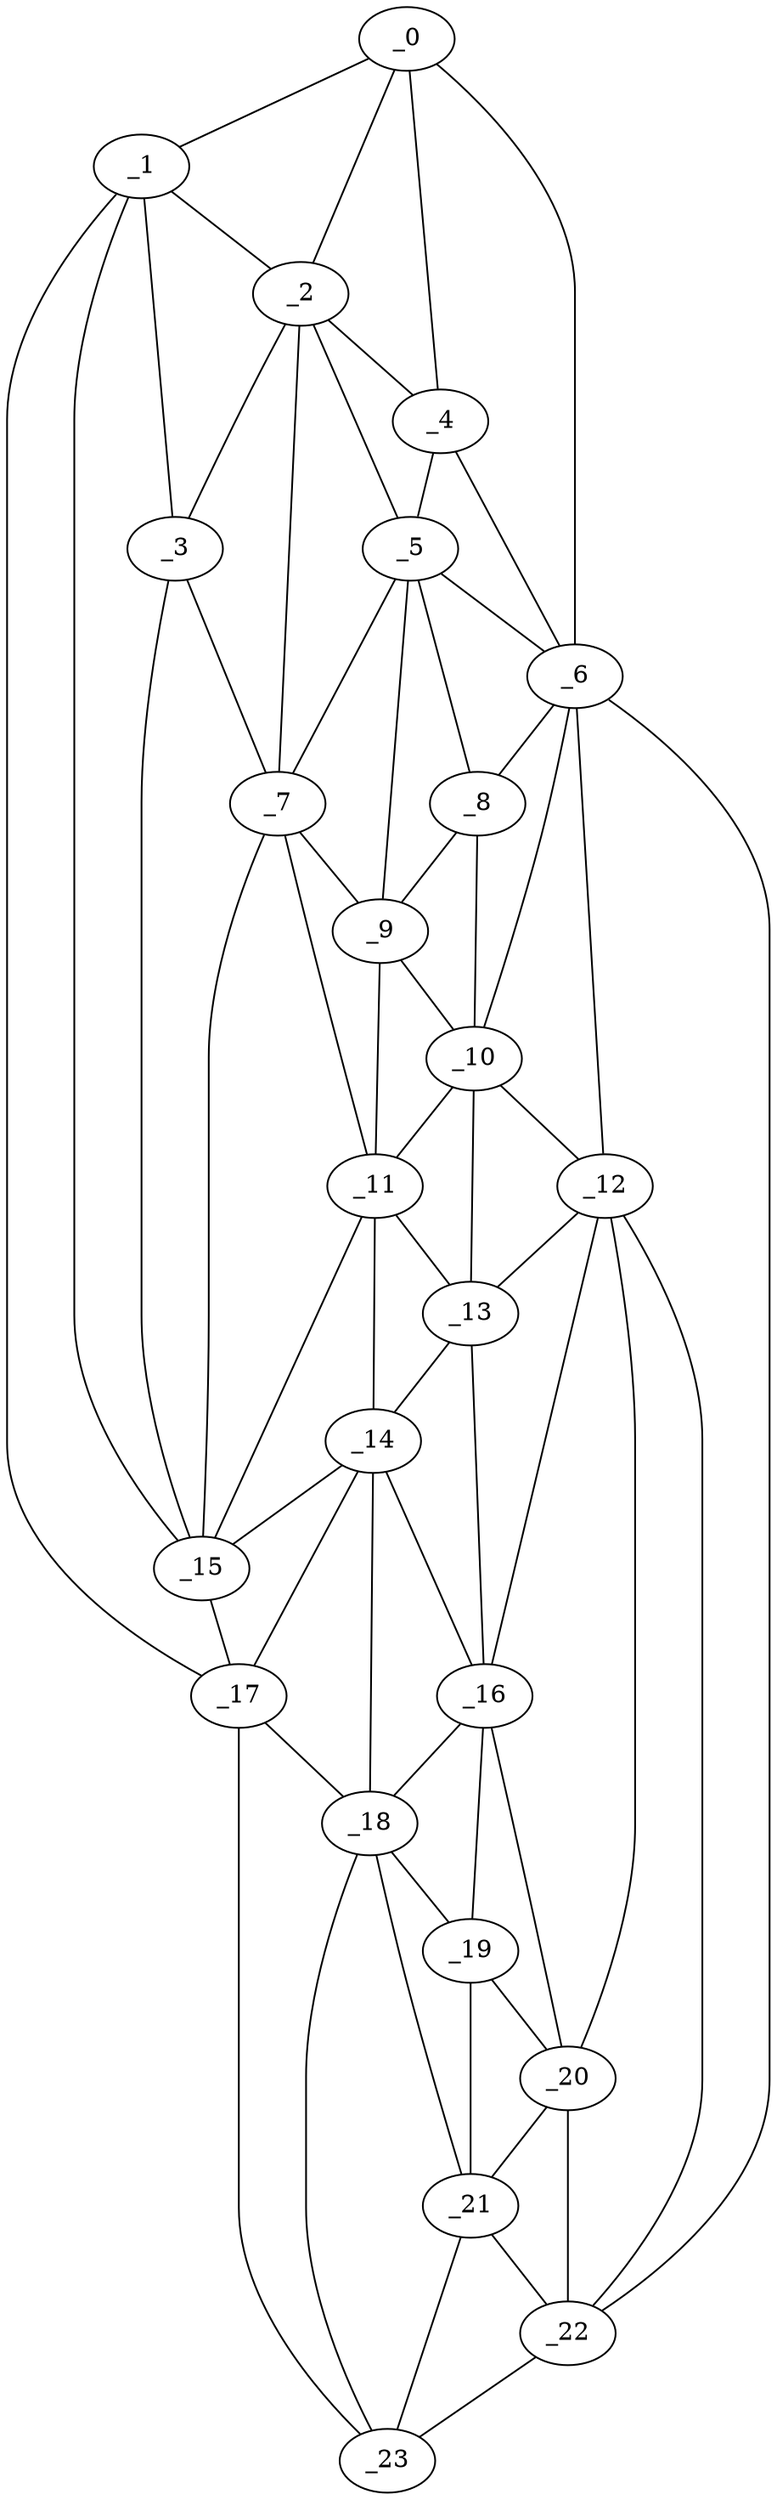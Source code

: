 graph "obj96__15.gxl" {
	_0	 [x=6,
		y=59];
	_1	 [x=6,
		y=83];
	_0 -- _1	 [valence=1];
	_2	 [x=12,
		y=62];
	_0 -- _2	 [valence=2];
	_4	 [x=16,
		y=55];
	_0 -- _4	 [valence=1];
	_6	 [x=26,
		y=35];
	_0 -- _6	 [valence=1];
	_1 -- _2	 [valence=1];
	_3	 [x=13,
		y=82];
	_1 -- _3	 [valence=1];
	_15	 [x=102,
		y=90];
	_1 -- _15	 [valence=2];
	_17	 [x=111,
		y=93];
	_1 -- _17	 [valence=1];
	_2 -- _3	 [valence=2];
	_2 -- _4	 [valence=2];
	_5	 [x=23,
		y=54];
	_2 -- _5	 [valence=2];
	_7	 [x=33,
		y=63];
	_2 -- _7	 [valence=1];
	_3 -- _7	 [valence=2];
	_3 -- _15	 [valence=1];
	_4 -- _5	 [valence=2];
	_4 -- _6	 [valence=1];
	_5 -- _6	 [valence=2];
	_5 -- _7	 [valence=2];
	_8	 [x=36,
		y=38];
	_5 -- _8	 [valence=2];
	_9	 [x=36,
		y=55];
	_5 -- _9	 [valence=2];
	_6 -- _8	 [valence=1];
	_10	 [x=47,
		y=38];
	_6 -- _10	 [valence=2];
	_12	 [x=55,
		y=38];
	_6 -- _12	 [valence=2];
	_22	 [x=126,
		y=44];
	_6 -- _22	 [valence=1];
	_7 -- _9	 [valence=2];
	_11	 [x=51,
		y=53];
	_7 -- _11	 [valence=1];
	_7 -- _15	 [valence=2];
	_8 -- _9	 [valence=1];
	_8 -- _10	 [valence=2];
	_9 -- _10	 [valence=2];
	_9 -- _11	 [valence=2];
	_10 -- _11	 [valence=1];
	_10 -- _12	 [valence=1];
	_13	 [x=56,
		y=50];
	_10 -- _13	 [valence=2];
	_11 -- _13	 [valence=2];
	_14	 [x=102,
		y=70];
	_11 -- _14	 [valence=2];
	_11 -- _15	 [valence=2];
	_12 -- _13	 [valence=2];
	_16	 [x=105,
		y=61];
	_12 -- _16	 [valence=2];
	_20	 [x=116,
		y=45];
	_12 -- _20	 [valence=2];
	_12 -- _22	 [valence=1];
	_13 -- _14	 [valence=2];
	_13 -- _16	 [valence=1];
	_14 -- _15	 [valence=2];
	_14 -- _16	 [valence=2];
	_14 -- _17	 [valence=2];
	_18	 [x=112,
		y=67];
	_14 -- _18	 [valence=2];
	_15 -- _17	 [valence=1];
	_16 -- _18	 [valence=2];
	_19	 [x=114,
		y=54];
	_16 -- _19	 [valence=2];
	_16 -- _20	 [valence=1];
	_17 -- _18	 [valence=1];
	_23	 [x=126,
		y=69];
	_17 -- _23	 [valence=1];
	_18 -- _19	 [valence=1];
	_21	 [x=124,
		y=54];
	_18 -- _21	 [valence=2];
	_18 -- _23	 [valence=2];
	_19 -- _20	 [valence=1];
	_19 -- _21	 [valence=2];
	_20 -- _21	 [valence=2];
	_20 -- _22	 [valence=1];
	_21 -- _22	 [valence=2];
	_21 -- _23	 [valence=1];
	_22 -- _23	 [valence=1];
}
